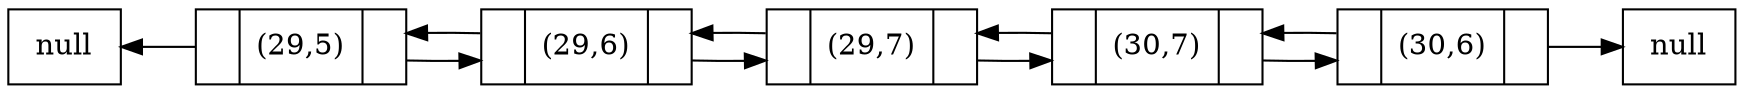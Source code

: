 digraph G{
rankdir = "LR"
node [shape = record];
nodoI [shape = record, label="null"];
nodoF [shape = record, label="null"];
n1 [shape=record, label="{|(29,5)|}"];
n2 [shape=record, label="{|(29,6)|}"];
n3 [shape=record, label="{|(29,7)|}"];
n4 [shape=record, label="{|(30,7)|}"];
n5 [shape=record, label="{|(30,6)|}"];
nodoI -> n1 [dir="back"];n1 -> n2
n2 -> n1
n2 -> n3
n3 -> n2
n3 -> n4
n4 -> n3
n4 -> n5
n5 -> n4
n5 -> nodoF [dir="forward"];}